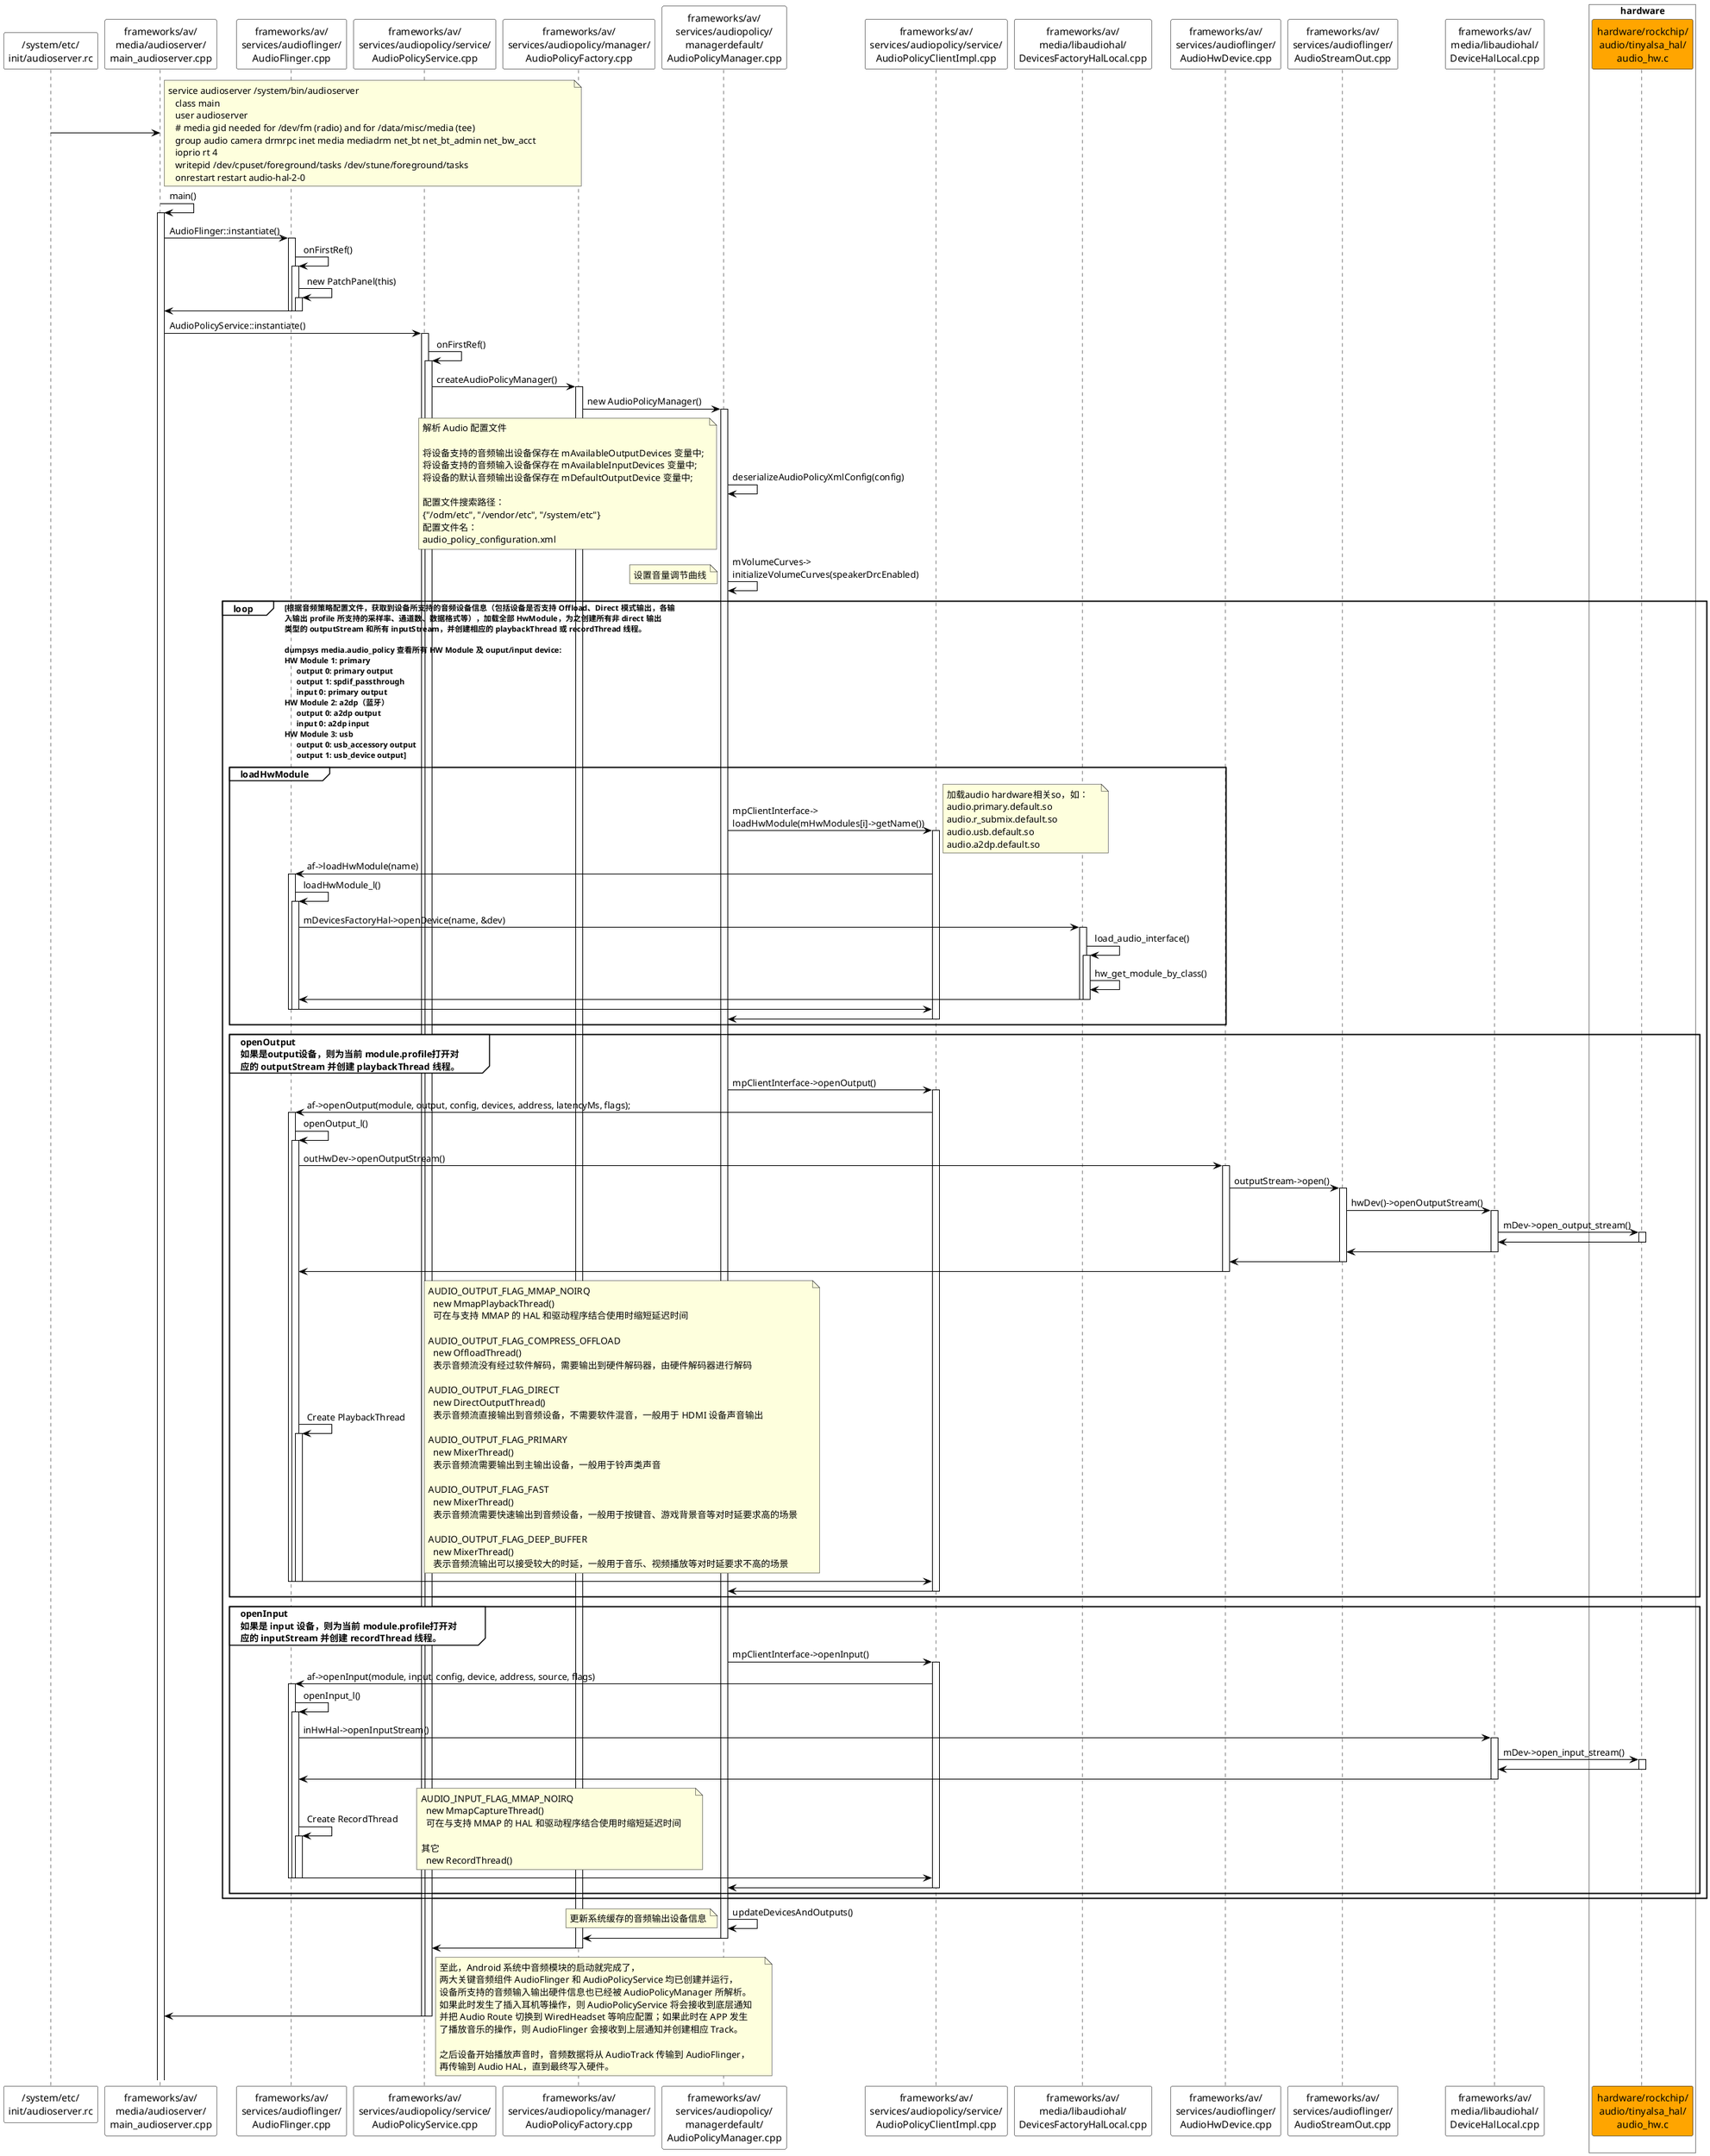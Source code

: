 @startuml
skinparam sequence {
	ArrowColor Black
	ActorBorderColor Black
	LifeLineBorderColor Black
	LifeLineBackgroundColor White

	ParticipantBorderColor Black
	ParticipantBackgroundColor White
	ParticipantFontColor Black

	BoxBorderColor Black
	BoxBackgroundColor Transparent

	GroupBorderColor Black
	GroupBackgroundColor White
}

participant "/system/etc/\ninit/audioserver.rc" as init
participant "frameworks/av/\nmedia/audioserver/\nmain_audioserver.cpp" as audioserver
participant "frameworks/av/\nservices/audioflinger/\nAudioFlinger.cpp" as AudioFlinger
participant "frameworks/av/\nservices/audiopolicy/service/\nAudioPolicyService.cpp" as AudioPolicyService
participant "frameworks/av/\nservices/audiopolicy/manager/\nAudioPolicyFactory.cpp" as AudioPolicyFactory
participant "frameworks/av/\nservices/audiopolicy/\nmanagerdefault/\nAudioPolicyManager.cpp" as AudioPolicyManager
participant "frameworks/av/\nservices/audiopolicy/service/\nAudioPolicyClientImpl.cpp" as AudioPolicyClientImpl
participant "frameworks/av/\nmedia/libaudiohal/\nDevicesFactoryHalLocal.cpp" as DevicesFactoryHalLocal
participant "frameworks/av/\nservices/audioflinger/\nAudioHwDevice.cpp" as AudioHwDevice
participant "frameworks/av/\nservices/audioflinger/\nAudioStreamOut.cpp" as AudioStreamOut
participant "frameworks/av/\nmedia/libaudiohal/\nDeviceHalLocal.cpp" as DeviceHalLocal
box hardware
participant "hardware/rockchip/\naudio/tinyalsa_hal/\naudio_hw.c" as audio_hw #ffa500
end box

init->audioserver:
note right:service audioserver /system/bin/audioserver\
               \n   class main\
               \n   user audioserver\
               \n   # media gid needed for /dev/fm (radio) and for /data/misc/media (tee)\
               \n   group audio camera drmrpc inet media mediadrm net_bt net_bt_admin net_bw_acct\
               \n   ioprio rt 4\
               \n   writepid /dev/cpuset/foreground/tasks /dev/stune/foreground/tasks\
               \n   onrestart restart audio-hal-2-0

audioserver->audioserver:main()
activate audioserver

audioserver->AudioFlinger:AudioFlinger::instantiate()
activate AudioFlinger
AudioFlinger->AudioFlinger:onFirstRef()
activate AudioFlinger
AudioFlinger->AudioFlinger:new PatchPanel(this)
activate AudioFlinger
AudioFlinger->audioserver
deactivate AudioFlinger
deactivate AudioFlinger
deactivate AudioFlinger

audioserver->AudioPolicyService:AudioPolicyService::instantiate()
activate AudioPolicyService
AudioPolicyService->AudioPolicyService:onFirstRef()
activate AudioPolicyService
AudioPolicyService->AudioPolicyFactory:createAudioPolicyManager()
activate AudioPolicyFactory

AudioPolicyFactory->AudioPolicyManager:new AudioPolicyManager()
activate AudioPolicyManager
AudioPolicyManager->AudioPolicyManager:deserializeAudioPolicyXmlConfig(config)
note left:解析 Audio 配置文件\
 \n \
 \n将设备支持的音频输出设备保存在 mAvailableOutputDevices 变量中;\
 \n将设备支持的音频输入设备保存在 mAvailableInputDevices 变量中;\
 \n将设备的默认音频输出设备保存在 mDefaultOutputDevice 变量中;\
 \n \
 \n配置文件搜索路径：\
 \n{"/odm/etc", "/vendor/etc", "/system/etc"} \
 \n配置文件名：\
 \naudio_policy_configuration.xml

AudioPolicyManager->AudioPolicyManager:mVolumeCurves->\ninitializeVolumeCurves(speakerDrcEnabled)
note left:设置音量调节曲线

loop 根据音频策略配置文件，获取到设备所支持的音频设备信息（包括设备是否支持 Offload、Direct 模式输出，各输\
    \n入输出 profile 所支持的采样率、通道数、数据格式等），加载全部 HwModule，为之创建所有非 direct 输出\
    \n类型的 outputStream 和所有 inputStream，并创建相应的 playbackThread 或 recordThread 线程。\
    \n \
    \ndumpsys media.audio_policy 查看所有 HW Module 及 ouput/input device:\
    \nHW Module 1: primary\
    \n      output 0: primary output\
    \n      output 1: spdif_passthrough\
    \n      input 0: primary output\
    \nHW Module 2: a2dp（蓝牙）\
    \n      output 0: a2dp output\
    \n      input 0: a2dp input\
    \nHW Module 3: usb\
    \n      output 0: usb_accessory output\
    \n      output 1: usb_device output

group loadHwModule
AudioPolicyManager->AudioPolicyClientImpl:mpClientInterface->\nloadHwModule(mHwModules[i]->getName())
note right:加载audio hardware相关so，如：\
    \naudio.primary.default.so\
    \naudio.r_submix.default.so\
    \naudio.usb.default.so\
    \naudio.a2dp.default.so
activate AudioPolicyClientImpl
AudioPolicyClientImpl->AudioFlinger:af->loadHwModule(name)
activate AudioFlinger
AudioFlinger->AudioFlinger:loadHwModule_l()
activate AudioFlinger
AudioFlinger->DevicesFactoryHalLocal:mDevicesFactoryHal->openDevice(name, &dev)
activate DevicesFactoryHalLocal
DevicesFactoryHalLocal->DevicesFactoryHalLocal:load_audio_interface()
activate DevicesFactoryHalLocal
DevicesFactoryHalLocal->DevicesFactoryHalLocal:hw_get_module_by_class()
DevicesFactoryHalLocal->AudioFlinger
deactivate DevicesFactoryHalLocal
deactivate DevicesFactoryHalLocal
AudioFlinger->AudioPolicyClientImpl
deactivate AudioFlinger
deactivate AudioFlinger
AudioPolicyClientImpl->AudioPolicyManager
deactivate AudioPolicyClientImpl
end


group openOutput \
    \n如果是output设备，则为当前 module.profile打开对\
    \n应的 outputStream 并创建 playbackThread 线程。
AudioPolicyManager->AudioPolicyClientImpl:mpClientInterface->openOutput()
activate AudioPolicyClientImpl
AudioPolicyClientImpl->AudioFlinger:af->openOutput(module, output, config, devices, address, latencyMs, flags);
activate AudioFlinger
AudioFlinger->AudioFlinger:openOutput_l()
activate AudioFlinger
AudioFlinger->AudioHwDevice:outHwDev->openOutputStream()
activate AudioHwDevice
AudioHwDevice->AudioStreamOut:outputStream->open()
activate AudioStreamOut
AudioStreamOut->DeviceHalLocal:hwDev()->openOutputStream()
activate DeviceHalLocal
DeviceHalLocal->audio_hw:mDev->open_output_stream()
activate audio_hw
audio_hw->DeviceHalLocal
deactivate audio_hw
DeviceHalLocal->AudioStreamOut
deactivate DeviceHalLocal
AudioStreamOut->AudioHwDevice
deactivate AudioStreamOut
AudioHwDevice->AudioFlinger
deactivate AudioHwDevice
AudioFlinger->AudioFlinger:Create PlaybackThread
activate AudioFlinger
note right:AUDIO_OUTPUT_FLAG_MMAP_NOIRQ\
    \n  new MmapPlaybackThread() \
    \n  可在与支持 MMAP 的 HAL 和驱动程序结合使用时缩短延迟时间 \
    \n \
    \nAUDIO_OUTPUT_FLAG_COMPRESS_OFFLOAD \
    \n  new OffloadThread() \
    \n  表示音频流没有经过软件解码，需要输出到硬件解码器，由硬件解码器进行解码 \
    \n \
    \nAUDIO_OUTPUT_FLAG_DIRECT \
    \n  new DirectOutputThread() \
    \n  表示音频流直接输出到音频设备，不需要软件混音，一般用于 HDMI 设备声音输出 \
    \n \
    \nAUDIO_OUTPUT_FLAG_PRIMARY \
    \n  new MixerThread() \
    \n  表示音频流需要输出到主输出设备，一般用于铃声类声音 \
    \n \
    \nAUDIO_OUTPUT_FLAG_FAST \
    \n  new MixerThread() \
    \n  表示音频流需要快速输出到音频设备，一般用于按键音、游戏背景音等对时延要求高的场景 \
    \n \
    \nAUDIO_OUTPUT_FLAG_DEEP_BUFFER \
    \n  new MixerThread() \
    \n  表示音频流输出可以接受较大的时延，一般用于音乐、视频播放等对时延要求不高的场景 \

AudioFlinger->AudioPolicyClientImpl
deactivate AudioFlinger
deactivate AudioFlinger
deactivate AudioFlinger
deactivate AudioFlinger
AudioPolicyClientImpl->AudioPolicyManager
deactivate AudioPolicyClientImpl
end


group openInput \
   \n如果是 input 设备，则为当前 module.profile打开对\
   \n应的 inputStream 并创建 recordThread 线程。
AudioPolicyManager->AudioPolicyClientImpl:mpClientInterface->openInput()
activate AudioPolicyClientImpl
AudioPolicyClientImpl->AudioFlinger:af->openInput(module, input, config, device, address, source, flags)
activate AudioFlinger
AudioFlinger->AudioFlinger:openInput_l()
activate AudioFlinger
AudioFlinger->DeviceHalLocal:inHwHal->openInputStream()
activate DeviceHalLocal
DeviceHalLocal->audio_hw:mDev->open_input_stream()
activate audio_hw
audio_hw->DeviceHalLocal
deactivate audio_hw
DeviceHalLocal->AudioFlinger
deactivate DeviceHalLocal
AudioFlinger->AudioFlinger:Create RecordThread
activate AudioFlinger
note right:AUDIO_INPUT_FLAG_MMAP_NOIRQ\
    \n  new MmapCaptureThread() \
    \n  可在与支持 MMAP 的 HAL 和驱动程序结合使用时缩短延迟时间 \
    \n \
    \n其它 \
    \n  new RecordThread()

AudioFlinger->AudioPolicyClientImpl
deactivate AudioFlinger
deactivate AudioFlinger
deactivate AudioFlinger
AudioPolicyClientImpl->AudioPolicyManager
deactivate AudioPolicyClientImpl
end
end


AudioPolicyManager->AudioPolicyManager:updateDevicesAndOutputs()
note left:更新系统缓存的音频输出设备信息

AudioPolicyManager->AudioPolicyFactory
deactivate AudioPolicyManager
AudioPolicyFactory->AudioPolicyService
deactivate AudioPolicyFactory
AudioPolicyService->audioserver
deactivate AudioPolicyService
deactivate AudioPolicyService

note right:至此，Android 系统中音频模块的启动就完成了，\
    \n两大关键音频组件 AudioFlinger 和 AudioPolicyService 均已创建并运行，\
    \n设备所支持的音频输入输出硬件信息也已经被 AudioPolicyManager 所解析。\
    \n如果此时发生了插入耳机等操作，则 AudioPolicyService 将会接收到底层通知\
    \n并把 Audio Route 切换到 WiredHeadset 等响应配置；如果此时在 APP 发生\
    \n了播放音乐的操作，则 AudioFlinger 会接收到上层通知并创建相应 Track。\
    \n \
    \n之后设备开始播放声音时，音频数据将从 AudioTrack 传输到 AudioFlinger，\
    \n再传输到 Audio HAL，直到最终写入硬件。

@enduml